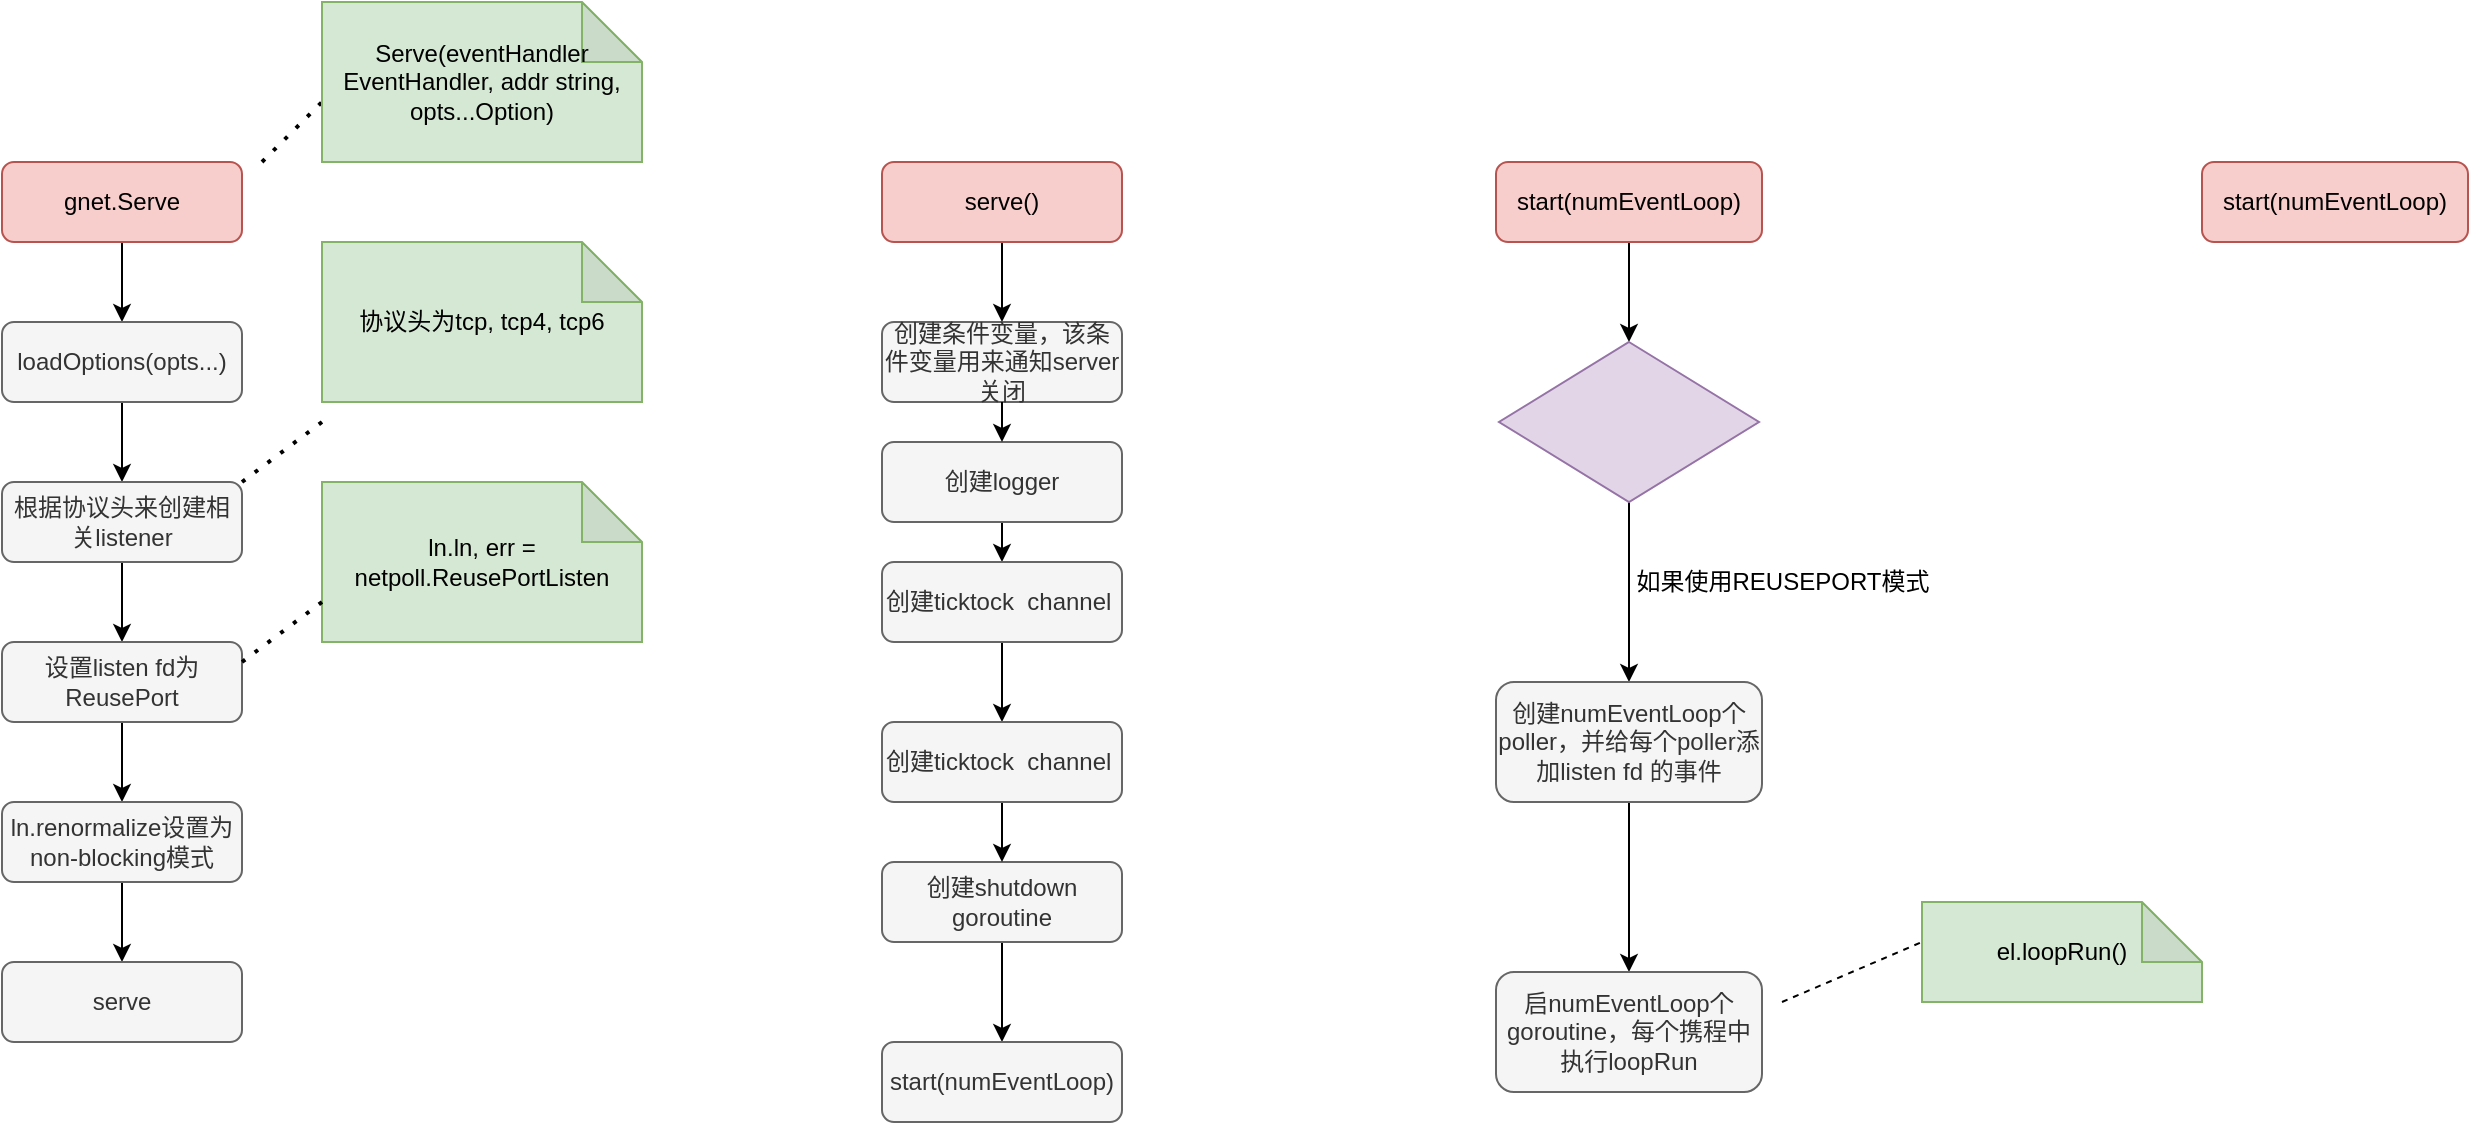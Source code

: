 <mxfile version="13.4.2" type="github">
  <diagram id="C5RBs43oDa-KdzZeNtuy" name="Server">
    <mxGraphModel dx="1673" dy="851" grid="1" gridSize="10" guides="1" tooltips="1" connect="1" arrows="1" fold="1" page="1" pageScale="1" pageWidth="827" pageHeight="1169" math="0" shadow="0">
      <root>
        <mxCell id="WIyWlLk6GJQsqaUBKTNV-0" />
        <mxCell id="WIyWlLk6GJQsqaUBKTNV-1" parent="WIyWlLk6GJQsqaUBKTNV-0" />
        <mxCell id="9afKgdJutxV0kFhV7ePZ-15" style="edgeStyle=orthogonalEdgeStyle;rounded=0;orthogonalLoop=1;jettySize=auto;html=1;exitX=0.5;exitY=1;exitDx=0;exitDy=0;entryX=0.5;entryY=0;entryDx=0;entryDy=0;" parent="WIyWlLk6GJQsqaUBKTNV-1" source="9afKgdJutxV0kFhV7ePZ-0" target="9afKgdJutxV0kFhV7ePZ-3" edge="1">
          <mxGeometry relative="1" as="geometry" />
        </mxCell>
        <mxCell id="9afKgdJutxV0kFhV7ePZ-0" value="gnet.Serve" style="rounded=1;whiteSpace=wrap;html=1;fillColor=#f8cecc;strokeColor=#b85450;" parent="WIyWlLk6GJQsqaUBKTNV-1" vertex="1">
          <mxGeometry x="80" y="120" width="120" height="40" as="geometry" />
        </mxCell>
        <mxCell id="9afKgdJutxV0kFhV7ePZ-2" value="" style="endArrow=none;dashed=1;html=1;dashPattern=1 3;strokeWidth=2;" parent="WIyWlLk6GJQsqaUBKTNV-1" edge="1">
          <mxGeometry width="50" height="50" relative="1" as="geometry">
            <mxPoint x="210" y="120" as="sourcePoint" />
            <mxPoint x="240" y="90" as="targetPoint" />
          </mxGeometry>
        </mxCell>
        <mxCell id="9afKgdJutxV0kFhV7ePZ-16" style="edgeStyle=orthogonalEdgeStyle;rounded=0;orthogonalLoop=1;jettySize=auto;html=1;exitX=0.5;exitY=1;exitDx=0;exitDy=0;entryX=0.5;entryY=0;entryDx=0;entryDy=0;" parent="WIyWlLk6GJQsqaUBKTNV-1" source="9afKgdJutxV0kFhV7ePZ-3" target="9afKgdJutxV0kFhV7ePZ-4" edge="1">
          <mxGeometry relative="1" as="geometry" />
        </mxCell>
        <mxCell id="9afKgdJutxV0kFhV7ePZ-3" value="loadOptions(opts...)" style="rounded=1;whiteSpace=wrap;html=1;fillColor=#f5f5f5;strokeColor=#666666;fontColor=#333333;" parent="WIyWlLk6GJQsqaUBKTNV-1" vertex="1">
          <mxGeometry x="80" y="200" width="120" height="40" as="geometry" />
        </mxCell>
        <mxCell id="9afKgdJutxV0kFhV7ePZ-17" style="edgeStyle=orthogonalEdgeStyle;rounded=0;orthogonalLoop=1;jettySize=auto;html=1;exitX=0.5;exitY=1;exitDx=0;exitDy=0;entryX=0.5;entryY=0;entryDx=0;entryDy=0;" parent="WIyWlLk6GJQsqaUBKTNV-1" source="9afKgdJutxV0kFhV7ePZ-4" target="9afKgdJutxV0kFhV7ePZ-9" edge="1">
          <mxGeometry relative="1" as="geometry" />
        </mxCell>
        <mxCell id="9afKgdJutxV0kFhV7ePZ-4" value="根据协议头来创建相关listener" style="rounded=1;whiteSpace=wrap;html=1;fillColor=#f5f5f5;strokeColor=#666666;fontColor=#333333;" parent="WIyWlLk6GJQsqaUBKTNV-1" vertex="1">
          <mxGeometry x="80" y="280" width="120" height="40" as="geometry" />
        </mxCell>
        <mxCell id="9afKgdJutxV0kFhV7ePZ-6" value="" style="endArrow=none;dashed=1;html=1;dashPattern=1 3;strokeWidth=2;exitX=1;exitY=0;exitDx=0;exitDy=0;exitPerimeter=0;" parent="WIyWlLk6GJQsqaUBKTNV-1" source="9afKgdJutxV0kFhV7ePZ-4" edge="1">
          <mxGeometry width="50" height="50" relative="1" as="geometry">
            <mxPoint x="200" y="290" as="sourcePoint" />
            <mxPoint x="240" y="250" as="targetPoint" />
          </mxGeometry>
        </mxCell>
        <mxCell id="9afKgdJutxV0kFhV7ePZ-22" style="edgeStyle=orthogonalEdgeStyle;rounded=0;orthogonalLoop=1;jettySize=auto;html=1;exitX=0.5;exitY=1;exitDx=0;exitDy=0;" parent="WIyWlLk6GJQsqaUBKTNV-1" source="9afKgdJutxV0kFhV7ePZ-9" target="9afKgdJutxV0kFhV7ePZ-18" edge="1">
          <mxGeometry relative="1" as="geometry" />
        </mxCell>
        <mxCell id="9afKgdJutxV0kFhV7ePZ-9" value="设置listen fd为ReusePort" style="rounded=1;whiteSpace=wrap;html=1;fillColor=#f5f5f5;strokeColor=#666666;fontColor=#333333;" parent="WIyWlLk6GJQsqaUBKTNV-1" vertex="1">
          <mxGeometry x="80" y="360" width="120" height="40" as="geometry" />
        </mxCell>
        <mxCell id="9afKgdJutxV0kFhV7ePZ-11" value="&lt;span&gt;Serve(eventHandler EventHandler, addr string, opts...Option)&lt;/span&gt;" style="shape=note;whiteSpace=wrap;html=1;backgroundOutline=1;darkOpacity=0.05;fillColor=#d5e8d4;strokeColor=#82b366;" parent="WIyWlLk6GJQsqaUBKTNV-1" vertex="1">
          <mxGeometry x="240" y="40" width="160" height="80" as="geometry" />
        </mxCell>
        <mxCell id="9afKgdJutxV0kFhV7ePZ-12" value="协议头为tcp, tcp4, tcp6" style="shape=note;whiteSpace=wrap;html=1;backgroundOutline=1;darkOpacity=0.05;fillColor=#d5e8d4;strokeColor=#82b366;" parent="WIyWlLk6GJQsqaUBKTNV-1" vertex="1">
          <mxGeometry x="240" y="160" width="160" height="80" as="geometry" />
        </mxCell>
        <mxCell id="9afKgdJutxV0kFhV7ePZ-13" value="ln.ln, err = netpoll.ReusePortListen" style="shape=note;whiteSpace=wrap;html=1;backgroundOutline=1;darkOpacity=0.05;fillColor=#d5e8d4;strokeColor=#82b366;" parent="WIyWlLk6GJQsqaUBKTNV-1" vertex="1">
          <mxGeometry x="240" y="280" width="160" height="80" as="geometry" />
        </mxCell>
        <mxCell id="9afKgdJutxV0kFhV7ePZ-14" value="" style="endArrow=none;dashed=1;html=1;dashPattern=1 3;strokeWidth=2;exitX=1;exitY=0;exitDx=0;exitDy=0;exitPerimeter=0;" parent="WIyWlLk6GJQsqaUBKTNV-1" edge="1">
          <mxGeometry width="50" height="50" relative="1" as="geometry">
            <mxPoint x="200" y="370" as="sourcePoint" />
            <mxPoint x="240" y="340" as="targetPoint" />
          </mxGeometry>
        </mxCell>
        <mxCell id="9afKgdJutxV0kFhV7ePZ-23" style="edgeStyle=orthogonalEdgeStyle;rounded=0;orthogonalLoop=1;jettySize=auto;html=1;exitX=0.5;exitY=1;exitDx=0;exitDy=0;" parent="WIyWlLk6GJQsqaUBKTNV-1" source="9afKgdJutxV0kFhV7ePZ-18" target="9afKgdJutxV0kFhV7ePZ-21" edge="1">
          <mxGeometry relative="1" as="geometry" />
        </mxCell>
        <mxCell id="9afKgdJutxV0kFhV7ePZ-18" value="ln.renormalize设置为non-blocking模式" style="rounded=1;whiteSpace=wrap;html=1;fillColor=#f5f5f5;strokeColor=#666666;fontColor=#333333;" parent="WIyWlLk6GJQsqaUBKTNV-1" vertex="1">
          <mxGeometry x="80" y="440" width="120" height="40" as="geometry" />
        </mxCell>
        <mxCell id="9afKgdJutxV0kFhV7ePZ-21" value="serve" style="rounded=1;whiteSpace=wrap;html=1;fillColor=#f5f5f5;strokeColor=#666666;fontColor=#333333;" parent="WIyWlLk6GJQsqaUBKTNV-1" vertex="1">
          <mxGeometry x="80" y="520" width="120" height="40" as="geometry" />
        </mxCell>
        <mxCell id="9afKgdJutxV0kFhV7ePZ-28" style="edgeStyle=orthogonalEdgeStyle;rounded=0;orthogonalLoop=1;jettySize=auto;html=1;exitX=0.5;exitY=1;exitDx=0;exitDy=0;entryX=0.5;entryY=0;entryDx=0;entryDy=0;" parent="WIyWlLk6GJQsqaUBKTNV-1" source="9afKgdJutxV0kFhV7ePZ-24" target="9afKgdJutxV0kFhV7ePZ-25" edge="1">
          <mxGeometry relative="1" as="geometry" />
        </mxCell>
        <mxCell id="9afKgdJutxV0kFhV7ePZ-24" value="serve()" style="rounded=1;whiteSpace=wrap;html=1;fillColor=#f8cecc;strokeColor=#b85450;" parent="WIyWlLk6GJQsqaUBKTNV-1" vertex="1">
          <mxGeometry x="520" y="120" width="120" height="40" as="geometry" />
        </mxCell>
        <mxCell id="9afKgdJutxV0kFhV7ePZ-29" style="edgeStyle=orthogonalEdgeStyle;rounded=0;orthogonalLoop=1;jettySize=auto;html=1;exitX=0.5;exitY=1;exitDx=0;exitDy=0;entryX=0.5;entryY=0;entryDx=0;entryDy=0;" parent="WIyWlLk6GJQsqaUBKTNV-1" source="3KTWUbR8tw10eOp5Ktet-1" target="9afKgdJutxV0kFhV7ePZ-26" edge="1">
          <mxGeometry relative="1" as="geometry" />
        </mxCell>
        <mxCell id="9afKgdJutxV0kFhV7ePZ-25" value="创建条件变量，该条件变量用来通知server关闭" style="rounded=1;whiteSpace=wrap;html=1;fillColor=#f5f5f5;strokeColor=#666666;fontColor=#333333;" parent="WIyWlLk6GJQsqaUBKTNV-1" vertex="1">
          <mxGeometry x="520" y="200" width="120" height="40" as="geometry" />
        </mxCell>
        <mxCell id="9afKgdJutxV0kFhV7ePZ-30" style="edgeStyle=orthogonalEdgeStyle;rounded=0;orthogonalLoop=1;jettySize=auto;html=1;exitX=0.5;exitY=1;exitDx=0;exitDy=0;" parent="WIyWlLk6GJQsqaUBKTNV-1" source="9afKgdJutxV0kFhV7ePZ-26" edge="1">
          <mxGeometry relative="1" as="geometry">
            <mxPoint x="580" y="400" as="targetPoint" />
          </mxGeometry>
        </mxCell>
        <mxCell id="9afKgdJutxV0kFhV7ePZ-26" value="创建ticktock&amp;nbsp; channel&amp;nbsp;" style="rounded=1;whiteSpace=wrap;html=1;fillColor=#f5f5f5;strokeColor=#666666;fontColor=#333333;" parent="WIyWlLk6GJQsqaUBKTNV-1" vertex="1">
          <mxGeometry x="520" y="320" width="120" height="40" as="geometry" />
        </mxCell>
        <mxCell id="3KTWUbR8tw10eOp5Ktet-0" style="edgeStyle=orthogonalEdgeStyle;rounded=0;orthogonalLoop=1;jettySize=auto;html=1;exitX=0.5;exitY=1;exitDx=0;exitDy=0;entryX=0.5;entryY=0;entryDx=0;entryDy=0;" parent="WIyWlLk6GJQsqaUBKTNV-1" source="9afKgdJutxV0kFhV7ePZ-27" target="9afKgdJutxV0kFhV7ePZ-31" edge="1">
          <mxGeometry relative="1" as="geometry" />
        </mxCell>
        <mxCell id="9afKgdJutxV0kFhV7ePZ-27" value="创建shutdown goroutine" style="rounded=1;whiteSpace=wrap;html=1;fillColor=#f5f5f5;strokeColor=#666666;fontColor=#333333;" parent="WIyWlLk6GJQsqaUBKTNV-1" vertex="1">
          <mxGeometry x="520" y="470" width="120" height="40" as="geometry" />
        </mxCell>
        <mxCell id="9afKgdJutxV0kFhV7ePZ-31" value="start(numEventLoop)" style="rounded=1;whiteSpace=wrap;html=1;fillColor=#f5f5f5;strokeColor=#666666;fontColor=#333333;" parent="WIyWlLk6GJQsqaUBKTNV-1" vertex="1">
          <mxGeometry x="520" y="560" width="120" height="40" as="geometry" />
        </mxCell>
        <mxCell id="uBpRQ7CYuFxGIdw6ZsrW-7" style="edgeStyle=orthogonalEdgeStyle;rounded=0;orthogonalLoop=1;jettySize=auto;html=1;exitX=0.5;exitY=1;exitDx=0;exitDy=0;" edge="1" parent="WIyWlLk6GJQsqaUBKTNV-1" source="9afKgdJutxV0kFhV7ePZ-32" target="uBpRQ7CYuFxGIdw6ZsrW-3">
          <mxGeometry relative="1" as="geometry" />
        </mxCell>
        <mxCell id="9afKgdJutxV0kFhV7ePZ-32" value="start(numEventLoop)" style="rounded=1;whiteSpace=wrap;html=1;fillColor=#f8cecc;strokeColor=#b85450;" parent="WIyWlLk6GJQsqaUBKTNV-1" vertex="1">
          <mxGeometry x="827" y="120" width="133" height="40" as="geometry" />
        </mxCell>
        <mxCell id="3KTWUbR8tw10eOp5Ktet-1" value="创建logger" style="rounded=1;whiteSpace=wrap;html=1;fillColor=#f5f5f5;strokeColor=#666666;fontColor=#333333;" parent="WIyWlLk6GJQsqaUBKTNV-1" vertex="1">
          <mxGeometry x="520" y="260" width="120" height="40" as="geometry" />
        </mxCell>
        <mxCell id="3KTWUbR8tw10eOp5Ktet-2" style="edgeStyle=orthogonalEdgeStyle;rounded=0;orthogonalLoop=1;jettySize=auto;html=1;exitX=0.5;exitY=1;exitDx=0;exitDy=0;entryX=0.5;entryY=0;entryDx=0;entryDy=0;" parent="WIyWlLk6GJQsqaUBKTNV-1" source="9afKgdJutxV0kFhV7ePZ-25" target="3KTWUbR8tw10eOp5Ktet-1" edge="1">
          <mxGeometry relative="1" as="geometry">
            <mxPoint x="580" y="240" as="sourcePoint" />
            <mxPoint x="580" y="310" as="targetPoint" />
          </mxGeometry>
        </mxCell>
        <mxCell id="uBpRQ7CYuFxGIdw6ZsrW-2" style="edgeStyle=orthogonalEdgeStyle;rounded=0;orthogonalLoop=1;jettySize=auto;html=1;exitX=0.5;exitY=1;exitDx=0;exitDy=0;entryX=0.5;entryY=0;entryDx=0;entryDy=0;" edge="1" parent="WIyWlLk6GJQsqaUBKTNV-1" source="uBpRQ7CYuFxGIdw6ZsrW-0" target="9afKgdJutxV0kFhV7ePZ-27">
          <mxGeometry relative="1" as="geometry" />
        </mxCell>
        <mxCell id="uBpRQ7CYuFxGIdw6ZsrW-0" value="创建ticktock&amp;nbsp; channel&amp;nbsp;" style="rounded=1;whiteSpace=wrap;html=1;fillColor=#f5f5f5;strokeColor=#666666;fontColor=#333333;" vertex="1" parent="WIyWlLk6GJQsqaUBKTNV-1">
          <mxGeometry x="520" y="400" width="120" height="40" as="geometry" />
        </mxCell>
        <mxCell id="uBpRQ7CYuFxGIdw6ZsrW-9" style="edgeStyle=orthogonalEdgeStyle;rounded=0;orthogonalLoop=1;jettySize=auto;html=1;exitX=0.5;exitY=1;exitDx=0;exitDy=0;entryX=0.5;entryY=0;entryDx=0;entryDy=0;" edge="1" parent="WIyWlLk6GJQsqaUBKTNV-1" source="uBpRQ7CYuFxGIdw6ZsrW-3" target="uBpRQ7CYuFxGIdw6ZsrW-6">
          <mxGeometry relative="1" as="geometry" />
        </mxCell>
        <mxCell id="uBpRQ7CYuFxGIdw6ZsrW-3" value="" style="rhombus;whiteSpace=wrap;html=1;fillColor=#e1d5e7;strokeColor=#9673a6;" vertex="1" parent="WIyWlLk6GJQsqaUBKTNV-1">
          <mxGeometry x="828.5" y="210" width="130" height="80" as="geometry" />
        </mxCell>
        <mxCell id="2" value="如果使用REUSEPORT模式" style="text;html=1;align=center;verticalAlign=middle;resizable=0;points=[];autosize=1;" vertex="1" parent="WIyWlLk6GJQsqaUBKTNV-1">
          <mxGeometry x="890" y="320" width="160" height="20" as="geometry" />
        </mxCell>
        <mxCell id="uBpRQ7CYuFxGIdw6ZsrW-11" style="edgeStyle=orthogonalEdgeStyle;rounded=0;orthogonalLoop=1;jettySize=auto;html=1;exitX=0.5;exitY=1;exitDx=0;exitDy=0;entryX=0.5;entryY=0;entryDx=0;entryDy=0;" edge="1" parent="WIyWlLk6GJQsqaUBKTNV-1" source="uBpRQ7CYuFxGIdw6ZsrW-6" target="uBpRQ7CYuFxGIdw6ZsrW-10">
          <mxGeometry relative="1" as="geometry" />
        </mxCell>
        <mxCell id="uBpRQ7CYuFxGIdw6ZsrW-6" value="创建numEventLoop个poller，并给每个poller添加listen fd 的事件" style="rounded=1;whiteSpace=wrap;html=1;fillColor=#f5f5f5;strokeColor=#666666;fontColor=#333333;" vertex="1" parent="WIyWlLk6GJQsqaUBKTNV-1">
          <mxGeometry x="827" y="380" width="133" height="60" as="geometry" />
        </mxCell>
        <mxCell id="uBpRQ7CYuFxGIdw6ZsrW-10" value="启numEventLoop个goroutine，每个携程中执行loopRun" style="rounded=1;whiteSpace=wrap;html=1;fillColor=#f5f5f5;strokeColor=#666666;fontColor=#333333;" vertex="1" parent="WIyWlLk6GJQsqaUBKTNV-1">
          <mxGeometry x="827" y="525" width="133" height="60" as="geometry" />
        </mxCell>
        <mxCell id="uBpRQ7CYuFxGIdw6ZsrW-12" value="el.loopRun()" style="shape=note;whiteSpace=wrap;html=1;backgroundOutline=1;darkOpacity=0.05;fillColor=#d5e8d4;strokeColor=#82b366;" vertex="1" parent="WIyWlLk6GJQsqaUBKTNV-1">
          <mxGeometry x="1040" y="490" width="140" height="50" as="geometry" />
        </mxCell>
        <mxCell id="uBpRQ7CYuFxGIdw6ZsrW-13" value="" style="endArrow=none;html=1;dashed=1;" edge="1" parent="WIyWlLk6GJQsqaUBKTNV-1">
          <mxGeometry width="50" height="50" relative="1" as="geometry">
            <mxPoint x="970" y="540" as="sourcePoint" />
            <mxPoint x="1040" y="510" as="targetPoint" />
          </mxGeometry>
        </mxCell>
        <mxCell id="uBpRQ7CYuFxGIdw6ZsrW-14" value="start(numEventLoop)" style="rounded=1;whiteSpace=wrap;html=1;fillColor=#f8cecc;strokeColor=#b85450;" vertex="1" parent="WIyWlLk6GJQsqaUBKTNV-1">
          <mxGeometry x="1180" y="120" width="133" height="40" as="geometry" />
        </mxCell>
      </root>
    </mxGraphModel>
  </diagram>
</mxfile>
